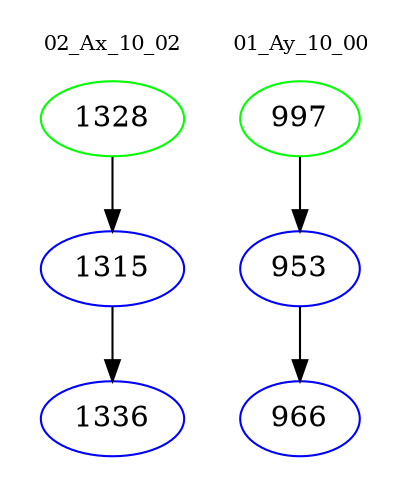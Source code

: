 digraph{
subgraph cluster_0 {
color = white
label = "02_Ax_10_02";
fontsize=10;
T0_1328 [label="1328", color="green"]
T0_1328 -> T0_1315 [color="black"]
T0_1315 [label="1315", color="blue"]
T0_1315 -> T0_1336 [color="black"]
T0_1336 [label="1336", color="blue"]
}
subgraph cluster_1 {
color = white
label = "01_Ay_10_00";
fontsize=10;
T1_997 [label="997", color="green"]
T1_997 -> T1_953 [color="black"]
T1_953 [label="953", color="blue"]
T1_953 -> T1_966 [color="black"]
T1_966 [label="966", color="blue"]
}
}
